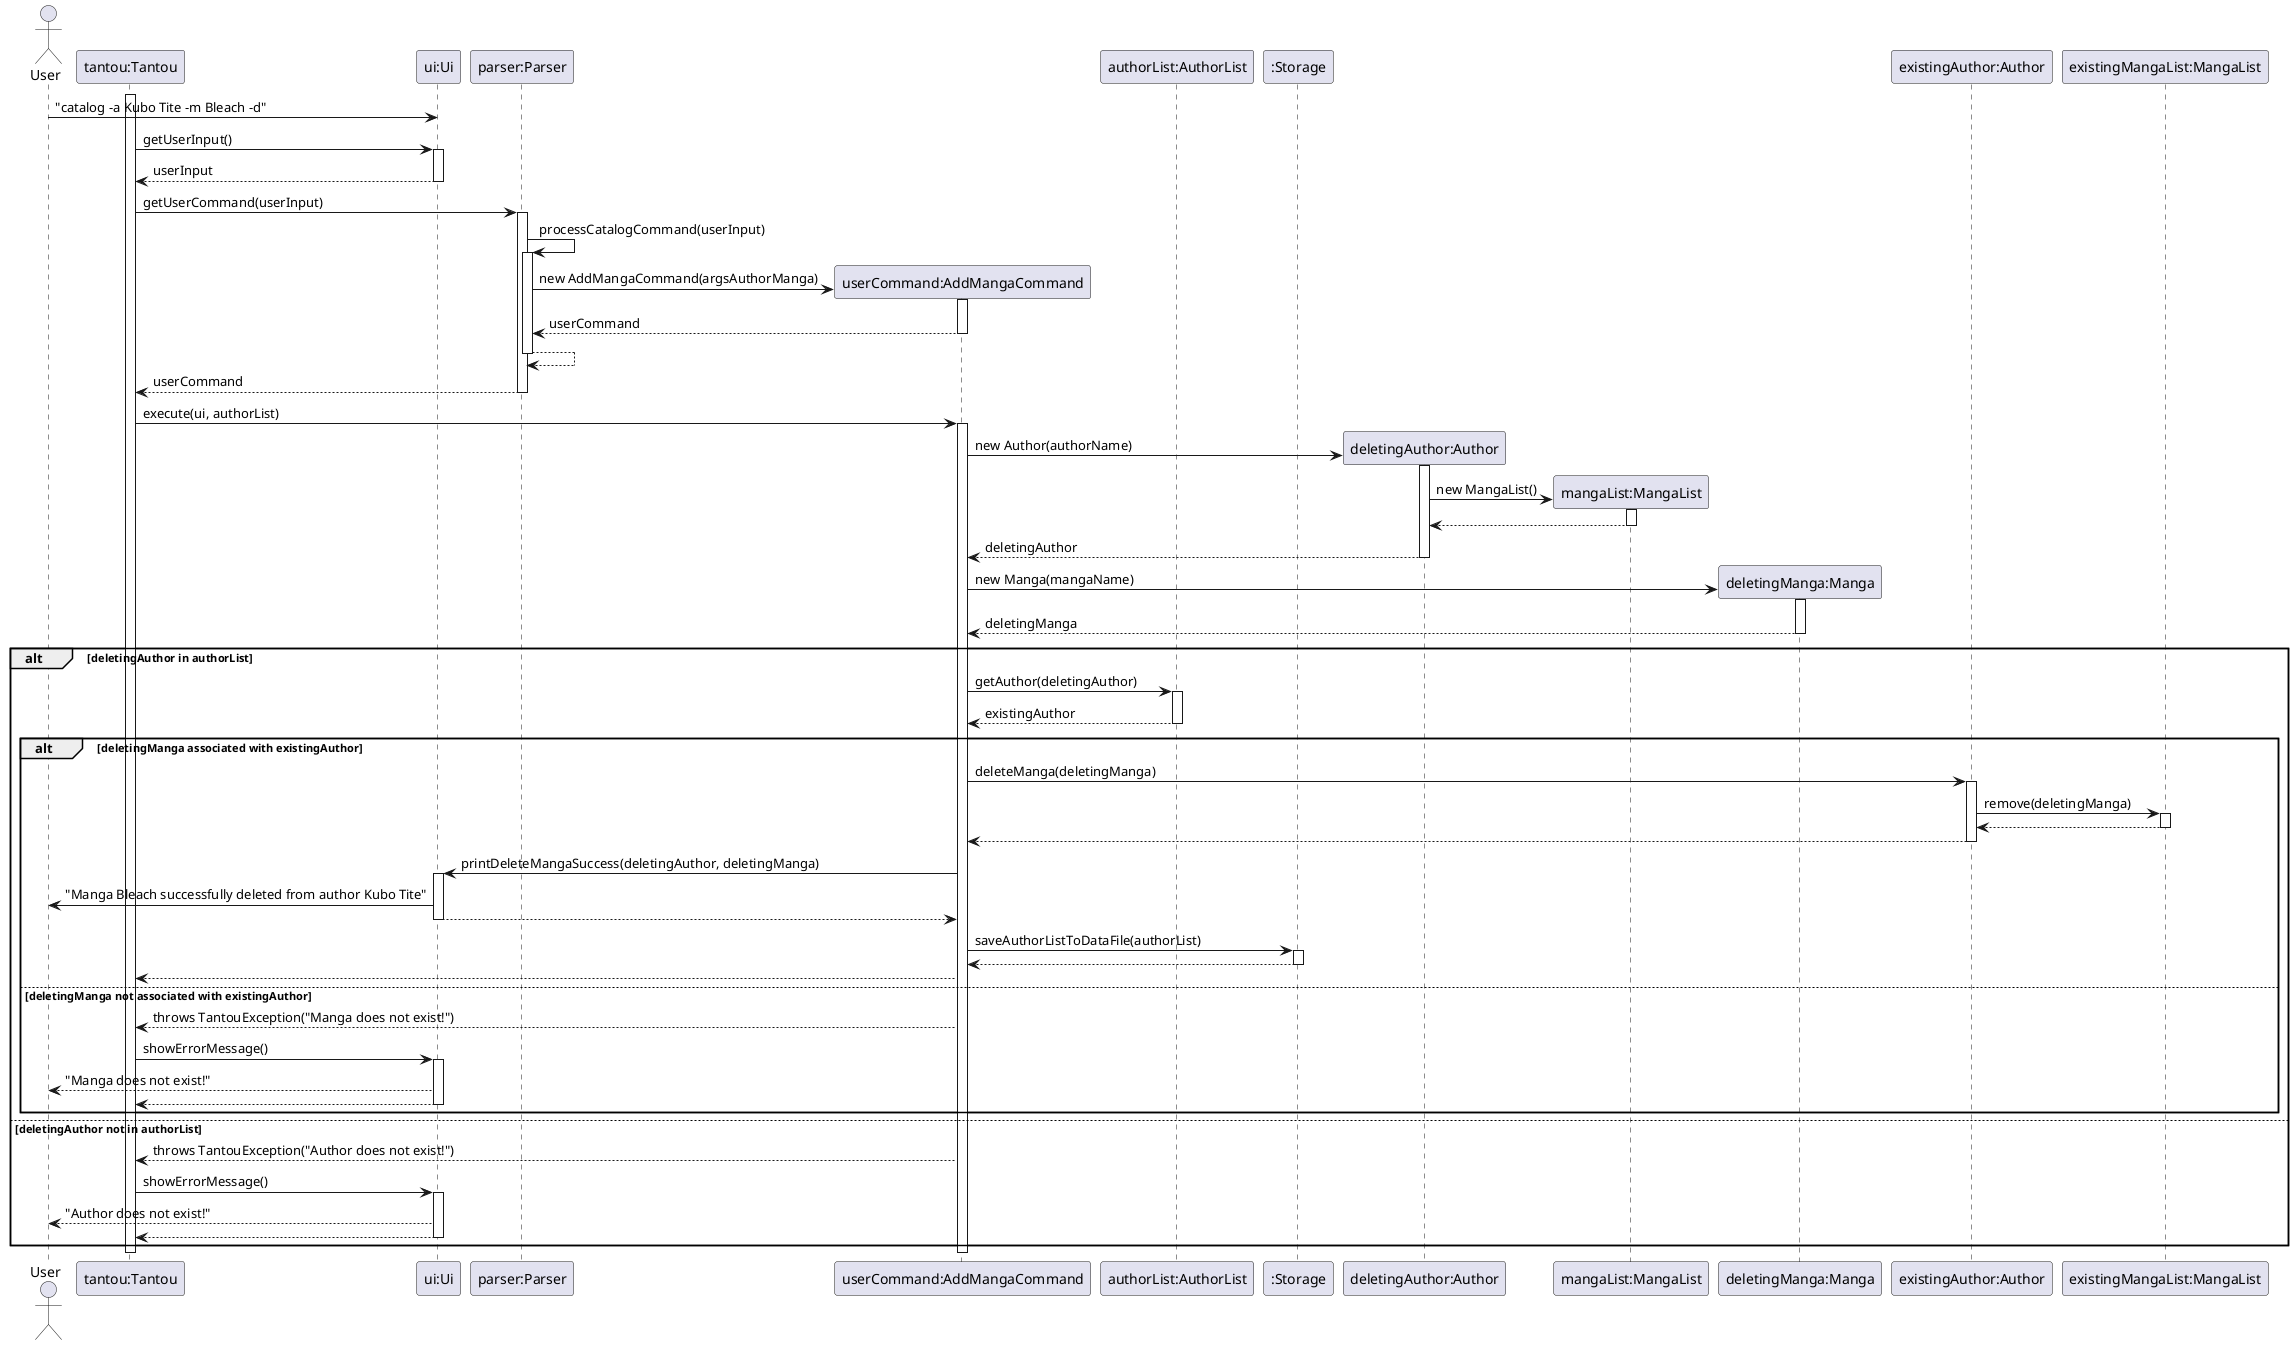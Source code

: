@startuml
actor User
participant "tantou:Tantou" as tantou
participant "ui:Ui" as ui
participant "parser:Parser" as parser
participant "userCommand:AddMangaCommand" as userCommand
participant "authorList:AuthorList" as authorList
participant ":Storage" as storage
participant "deletingAuthor:Author" as deletingAuthor
participant "mangaList:MangaList" as mangaList
participant "deletingManga:Manga" as deletingManga
participant "existingAuthor:Author" as existingAuthor
participant "existingMangaList:MangaList" as existingMangaList

' Simulate command with "catalog -a Kubo Tite -m Bleach -d"
activate tantou
User -> ui: "catalog -a Kubo Tite -m Bleach -d"

' Get userInput
tantou -> ui: getUserInput()
activate ui
ui --> tantou: userInput
deactivate ui

' Get userCommand (AddAuthorCommand)
tantou -> parser: getUserCommand(userInput)
activate parser

' Self call to process userInput
parser -> parser: processCatalogCommand(userInput)

' Parser invokes constructor of AddMangaCommand
activate parser

' Construction
create userCommand
parser -> userCommand : new AddMangaCommand(argsAuthorManga)
activate userCommand
userCommand --> parser: userCommand
deactivate userCommand

' More like a return control situation since it is a self call
parser --> parser
deactivate parser
parser --> tantou: userCommand
deactivate parser

' Execute command
tantou -> userCommand: execute(ui, authorList)
activate userCommand

' Create author
create deletingAuthor
userCommand -> deletingAuthor: new Author(authorName)
activate deletingAuthor
create mangaList
deletingAuthor -> mangaList: new MangaList()
activate mangaList
mangaList --> deletingAuthor
deactivate mangaList
deletingAuthor --> userCommand: deletingAuthor
deactivate deletingAuthor

' Create Manga
create deletingManga
userCommand -> deletingManga: new Manga(mangaName)
activate deletingManga
deletingManga --> userCommand: deletingManga
deactivate deletingManga

' Control flow
alt deletingAuthor in authorList

    userCommand -> authorList: getAuthor(deletingAuthor)
    activate authorList
    authorList --> userCommand: existingAuthor
    deactivate authorList

    alt deletingManga associated with existingAuthor
        userCommand -> existingAuthor: deleteManga(deletingManga)
        activate existingAuthor
        existingAuthor -> existingMangaList: remove(deletingManga)
        activate existingMangaList
        existingMangaList --> existingAuthor
        deactivate existingMangaList
        existingAuthor --> userCommand
        deactivate existingAuthor

        userCommand -> ui: printDeleteMangaSuccess(deletingAuthor, deletingManga)
        activate ui
        ui -> User: "Manga Bleach successfully deleted from author Kubo Tite"
        ui --> userCommand
        deactivate ui

        userCommand -> storage: saveAuthorListToDataFile(authorList)
        activate storage
        storage --> userCommand
        deactivate storage
        userCommand --> tantou

    else deletingManga not associated with existingAuthor
        userCommand --> tantou: throws TantouException("Manga does not exist!")
        tantou -> ui: showErrorMessage()
        activate ui
        ui --> User: "Manga does not exist!"
        ui --> tantou
        deactivate ui
    end

else deletingAuthor not in authorList
    userCommand --> tantou: throws TantouException("Author does not exist!")
    tantou -> ui: showErrorMessage()
    activate ui
    ui --> User: "Author does not exist!"
    ui --> tantou
    deactivate ui
end
deactivate userCommand
deactivate tantou
@enduml
